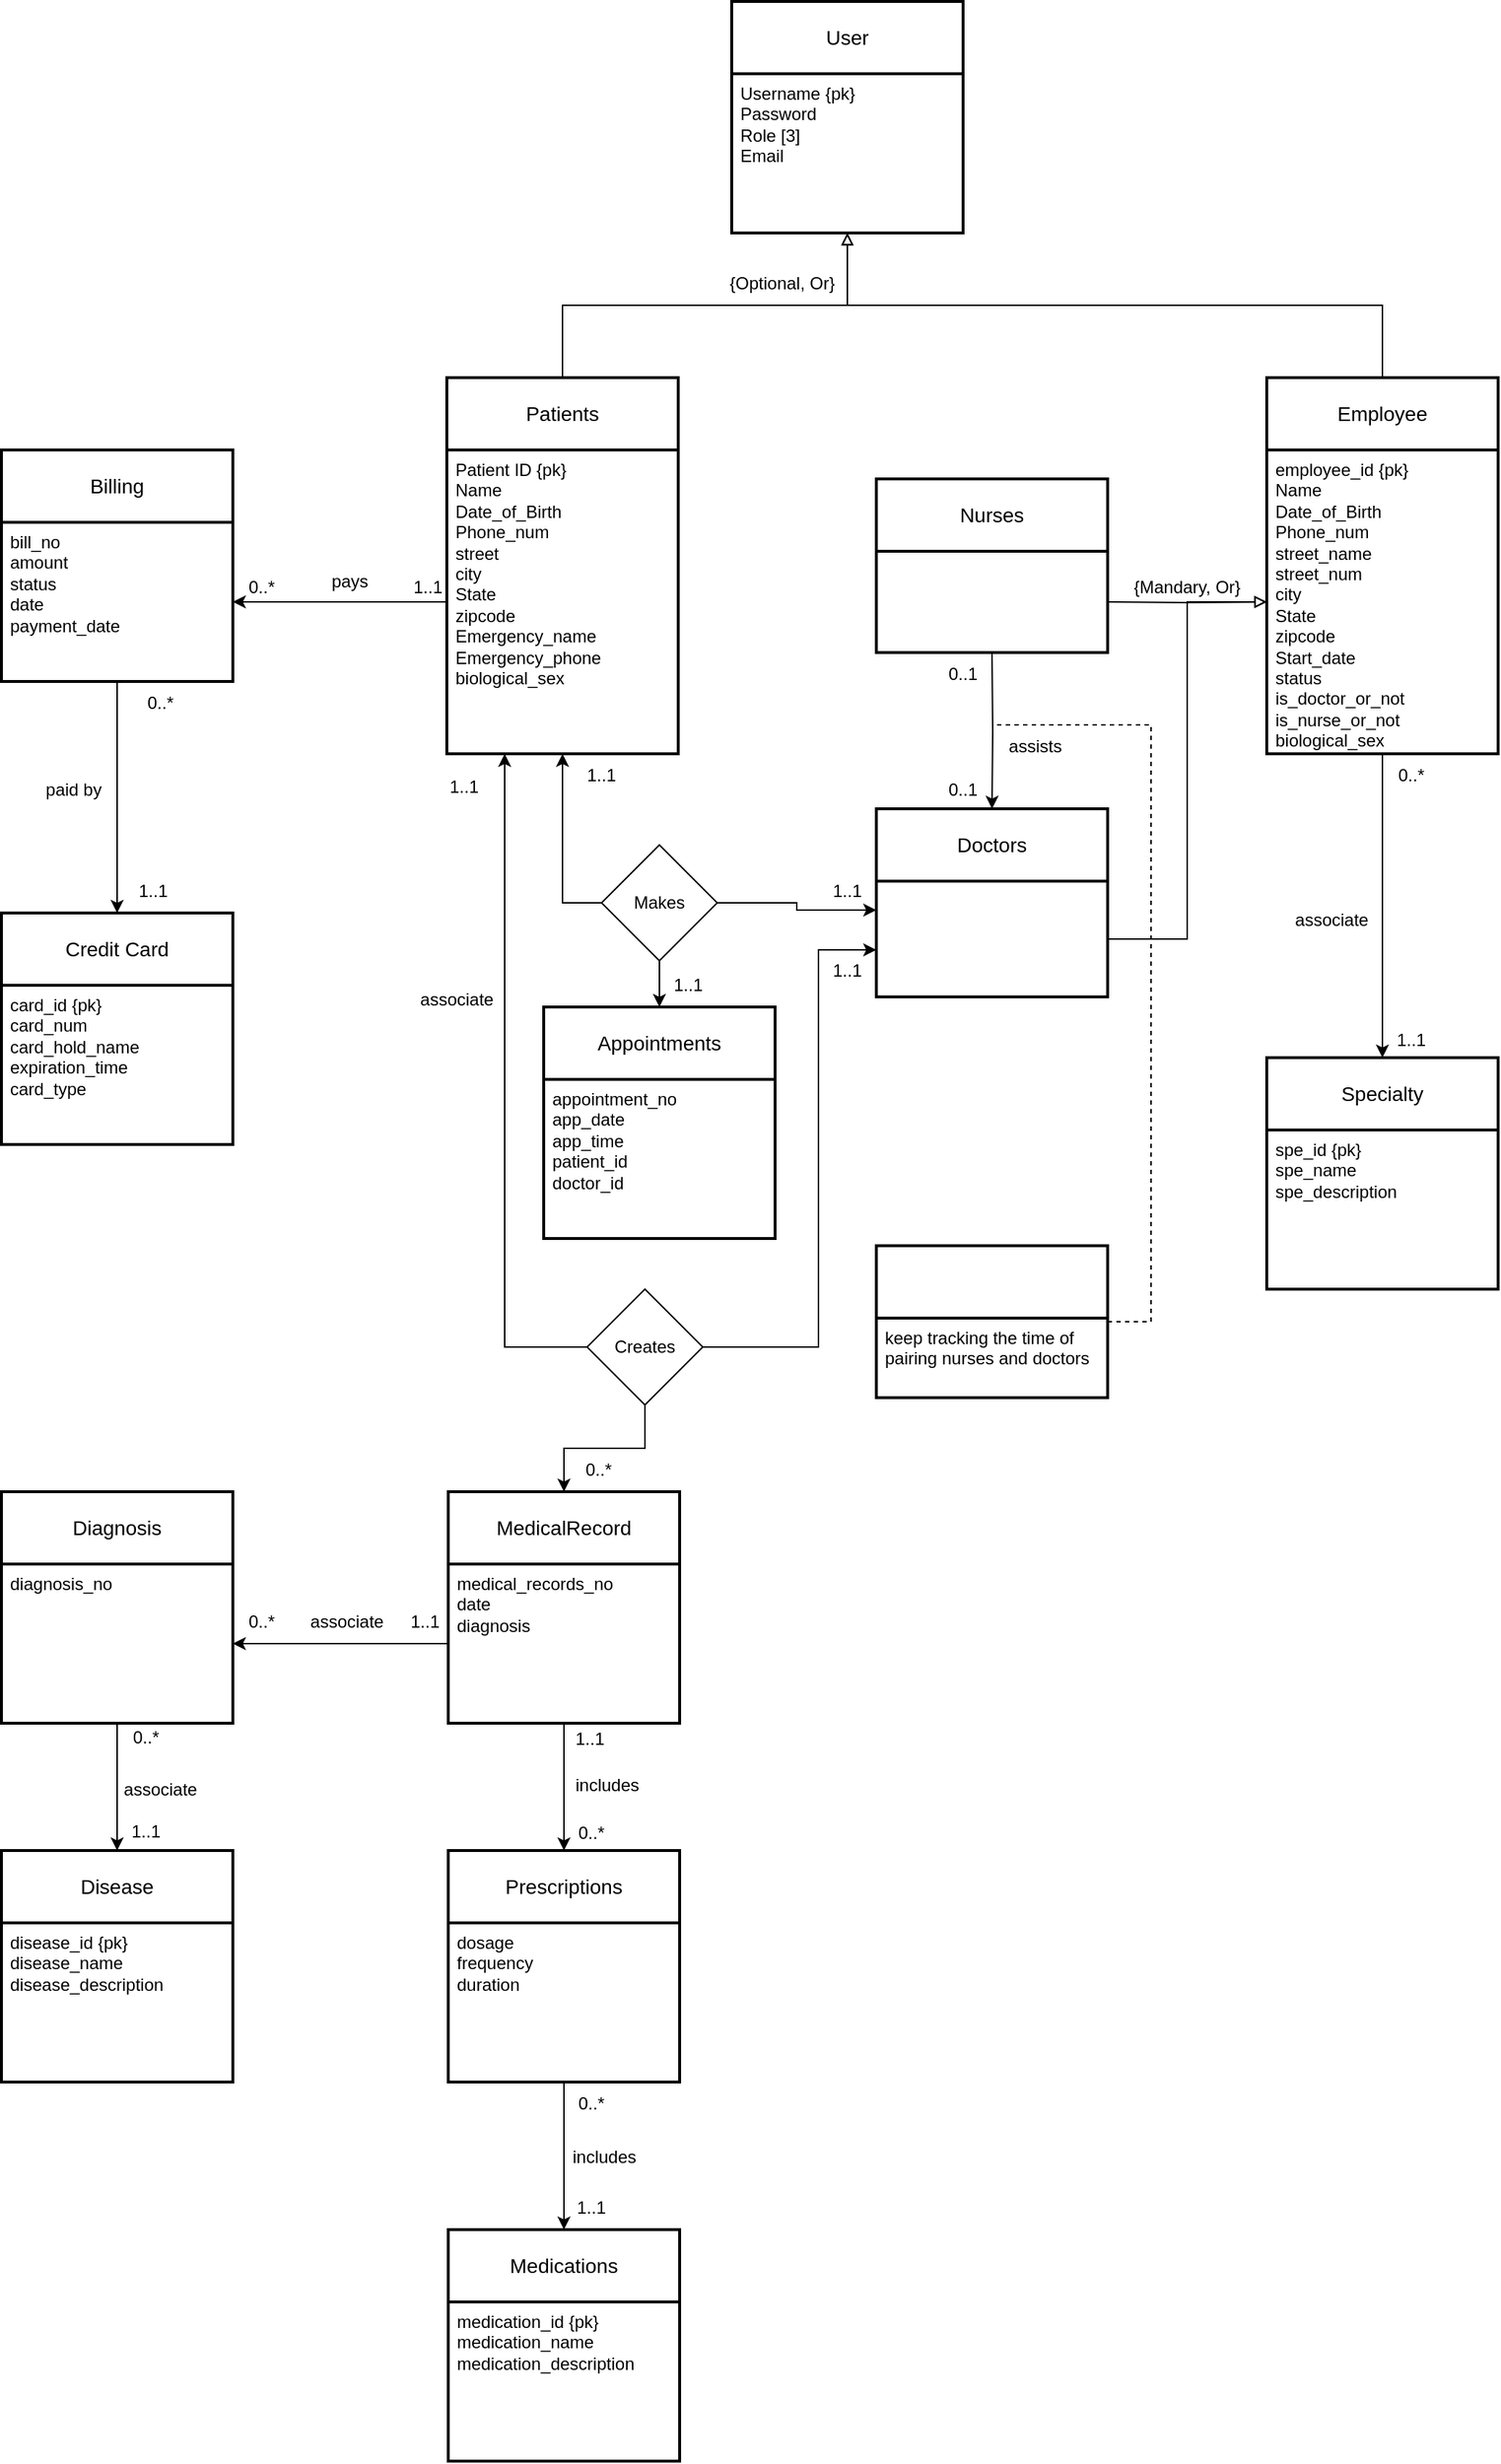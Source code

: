 <mxfile version="22.1.7" type="device">
  <diagram id="R2lEEEUBdFMjLlhIrx00" name="Page-1">
    <mxGraphModel dx="2245" dy="1738" grid="1" gridSize="10" guides="1" tooltips="1" connect="1" arrows="1" fold="1" page="1" pageScale="1" pageWidth="850" pageHeight="1100" background="none" math="0" shadow="0" extFonts="Permanent Marker^https://fonts.googleapis.com/css?family=Permanent+Marker">
      <root>
        <mxCell id="0" />
        <mxCell id="1" parent="0" />
        <mxCell id="6Y13gvhi_klD1McZllPH-100" style="edgeStyle=orthogonalEdgeStyle;rounded=0;orthogonalLoop=1;jettySize=auto;html=1;exitX=0.5;exitY=0;exitDx=0;exitDy=0;entryX=0.5;entryY=1;entryDx=0;entryDy=0;endArrow=block;endFill=0;" parent="1" source="6Y13gvhi_klD1McZllPH-5" target="6Y13gvhi_klD1McZllPH-55" edge="1">
          <mxGeometry relative="1" as="geometry">
            <Array as="points">
              <mxPoint x="113" y="70" />
              <mxPoint x="310" y="70" />
            </Array>
          </mxGeometry>
        </mxCell>
        <mxCell id="6Y13gvhi_klD1McZllPH-5" value="Patients" style="swimlane;childLayout=stackLayout;horizontal=1;startSize=50;horizontalStack=0;rounded=0;fontSize=14;fontStyle=0;strokeWidth=2;resizeParent=0;resizeLast=1;shadow=0;dashed=0;align=center;arcSize=4;whiteSpace=wrap;html=1;" parent="1" vertex="1">
          <mxGeometry x="33" y="120" width="160" height="260" as="geometry">
            <mxRectangle x="33" y="120" width="90" height="50" as="alternateBounds" />
          </mxGeometry>
        </mxCell>
        <mxCell id="6Y13gvhi_klD1McZllPH-6" value="Patient ID {pk}&lt;br&gt;Name&lt;br&gt;Date_of_Birth&lt;br&gt;Phone_num&lt;br&gt;street&lt;br&gt;city&lt;br&gt;State&lt;br&gt;zipcode&lt;br&gt;Emergency_name&lt;br&gt;Emergency_phone&lt;br&gt;biological_sex" style="align=left;strokeColor=none;fillColor=none;spacingLeft=4;fontSize=12;verticalAlign=top;resizable=0;rotatable=0;part=1;html=1;rounded=0;" parent="6Y13gvhi_klD1McZllPH-5" vertex="1">
          <mxGeometry y="50" width="160" height="210" as="geometry" />
        </mxCell>
        <mxCell id="6Y13gvhi_klD1McZllPH-101" style="edgeStyle=orthogonalEdgeStyle;rounded=0;orthogonalLoop=1;jettySize=auto;html=1;exitX=0.5;exitY=0;exitDx=0;exitDy=0;entryX=0.5;entryY=1;entryDx=0;entryDy=0;endArrow=block;endFill=0;" parent="1" source="6Y13gvhi_klD1McZllPH-9" target="6Y13gvhi_klD1McZllPH-55" edge="1">
          <mxGeometry relative="1" as="geometry" />
        </mxCell>
        <mxCell id="6Y13gvhi_klD1McZllPH-9" value="Employee" style="swimlane;childLayout=stackLayout;horizontal=1;startSize=50;horizontalStack=0;rounded=0;fontSize=14;fontStyle=0;strokeWidth=2;resizeParent=0;resizeLast=1;shadow=0;dashed=0;align=center;arcSize=4;whiteSpace=wrap;html=1;" parent="1" vertex="1">
          <mxGeometry x="600" y="120" width="160" height="260" as="geometry" />
        </mxCell>
        <mxCell id="6Y13gvhi_klD1McZllPH-10" value="employee_id {pk}&lt;br&gt;Name&lt;br&gt;Date_of_Birth&lt;br&gt;Phone_num&lt;br&gt;street_name&lt;br&gt;street_num&lt;br&gt;city&lt;br&gt;State&lt;br&gt;zipcode&lt;br&gt;Start_date&lt;br&gt;status&lt;br&gt;is_doctor_or_not&lt;br&gt;is_nurse_or_not&lt;br&gt;biological_sex" style="align=left;strokeColor=none;fillColor=none;spacingLeft=4;fontSize=12;verticalAlign=top;resizable=0;rotatable=0;part=1;html=1;rounded=0;" parent="6Y13gvhi_klD1McZllPH-9" vertex="1">
          <mxGeometry y="50" width="160" height="210" as="geometry" />
        </mxCell>
        <mxCell id="6Y13gvhi_klD1McZllPH-12" style="edgeStyle=orthogonalEdgeStyle;rounded=0;orthogonalLoop=1;jettySize=auto;html=1;exitX=0.5;exitY=1;exitDx=0;exitDy=0;" parent="6Y13gvhi_klD1McZllPH-9" source="6Y13gvhi_klD1McZllPH-10" target="6Y13gvhi_klD1McZllPH-10" edge="1">
          <mxGeometry relative="1" as="geometry" />
        </mxCell>
        <mxCell id="6Y13gvhi_klD1McZllPH-13" value="Doctors" style="swimlane;childLayout=stackLayout;horizontal=1;startSize=50;horizontalStack=0;rounded=0;fontSize=14;fontStyle=0;strokeWidth=2;resizeParent=0;resizeLast=1;shadow=0;dashed=0;align=center;arcSize=4;whiteSpace=wrap;html=1;" parent="1" vertex="1">
          <mxGeometry x="330" y="418" width="160" height="130" as="geometry" />
        </mxCell>
        <mxCell id="6Y13gvhi_klD1McZllPH-14" value="&lt;br&gt;" style="align=left;strokeColor=none;fillColor=none;spacingLeft=4;fontSize=12;verticalAlign=top;resizable=0;rotatable=0;part=1;html=1;rounded=0;" parent="6Y13gvhi_klD1McZllPH-13" vertex="1">
          <mxGeometry y="50" width="160" height="80" as="geometry" />
        </mxCell>
        <mxCell id="6Y13gvhi_klD1McZllPH-15" style="edgeStyle=orthogonalEdgeStyle;rounded=0;orthogonalLoop=1;jettySize=auto;html=1;exitX=0.5;exitY=1;exitDx=0;exitDy=0;" parent="6Y13gvhi_klD1McZllPH-13" source="6Y13gvhi_klD1McZllPH-14" target="6Y13gvhi_klD1McZllPH-14" edge="1">
          <mxGeometry relative="1" as="geometry" />
        </mxCell>
        <mxCell id="6Y13gvhi_klD1McZllPH-16" value="Nurses" style="swimlane;childLayout=stackLayout;horizontal=1;startSize=50;horizontalStack=0;rounded=0;fontSize=14;fontStyle=0;strokeWidth=2;resizeParent=0;resizeLast=1;shadow=0;dashed=0;align=center;arcSize=4;whiteSpace=wrap;html=1;" parent="1" vertex="1">
          <mxGeometry x="330" y="190" width="160" height="120" as="geometry" />
        </mxCell>
        <mxCell id="6Y13gvhi_klD1McZllPH-18" style="edgeStyle=orthogonalEdgeStyle;rounded=0;orthogonalLoop=1;jettySize=auto;html=1;exitX=0.5;exitY=1;exitDx=0;exitDy=0;" parent="6Y13gvhi_klD1McZllPH-16" edge="1">
          <mxGeometry relative="1" as="geometry">
            <mxPoint x="80" y="120" as="sourcePoint" />
            <mxPoint x="80" y="120" as="targetPoint" />
          </mxGeometry>
        </mxCell>
        <mxCell id="6Y13gvhi_klD1McZllPH-89" style="edgeStyle=orthogonalEdgeStyle;rounded=0;orthogonalLoop=1;jettySize=auto;html=1;exitX=0.5;exitY=1;exitDx=0;exitDy=0;" parent="6Y13gvhi_klD1McZllPH-16" edge="1">
          <mxGeometry relative="1" as="geometry">
            <mxPoint x="80" y="120" as="sourcePoint" />
            <mxPoint x="80" y="120" as="targetPoint" />
          </mxGeometry>
        </mxCell>
        <mxCell id="6Y13gvhi_klD1McZllPH-30" value="{Mandary, Or}" style="text;html=1;strokeColor=none;fillColor=none;align=center;verticalAlign=middle;whiteSpace=wrap;rounded=0;" parent="1" vertex="1">
          <mxGeometry x="490" y="250" width="110" height="30" as="geometry" />
        </mxCell>
        <mxCell id="6Y13gvhi_klD1McZllPH-31" value="Appointments" style="swimlane;childLayout=stackLayout;horizontal=1;startSize=50;horizontalStack=0;rounded=0;fontSize=14;fontStyle=0;strokeWidth=2;resizeParent=0;resizeLast=1;shadow=0;dashed=0;align=center;arcSize=4;whiteSpace=wrap;html=1;" parent="1" vertex="1">
          <mxGeometry x="100" y="555" width="160" height="160" as="geometry" />
        </mxCell>
        <mxCell id="6Y13gvhi_klD1McZllPH-32" value="appointment_no&amp;nbsp;&lt;br&gt;app_date&lt;br&gt;app_time&lt;br&gt;patient_id&lt;br&gt;doctor_id" style="align=left;strokeColor=none;fillColor=none;spacingLeft=4;fontSize=12;verticalAlign=top;resizable=0;rotatable=0;part=1;html=1;rounded=0;" parent="6Y13gvhi_klD1McZllPH-31" vertex="1">
          <mxGeometry y="50" width="160" height="110" as="geometry" />
        </mxCell>
        <mxCell id="6Y13gvhi_klD1McZllPH-36" style="edgeStyle=orthogonalEdgeStyle;rounded=0;orthogonalLoop=1;jettySize=auto;html=1;exitX=0;exitY=0.5;exitDx=0;exitDy=0;entryX=0.5;entryY=1;entryDx=0;entryDy=0;" parent="1" source="6Y13gvhi_klD1McZllPH-35" target="6Y13gvhi_klD1McZllPH-6" edge="1">
          <mxGeometry relative="1" as="geometry" />
        </mxCell>
        <mxCell id="6Y13gvhi_klD1McZllPH-38" style="edgeStyle=orthogonalEdgeStyle;rounded=0;orthogonalLoop=1;jettySize=auto;html=1;exitX=0.5;exitY=1;exitDx=0;exitDy=0;entryX=0.5;entryY=0;entryDx=0;entryDy=0;" parent="1" source="6Y13gvhi_klD1McZllPH-35" target="6Y13gvhi_klD1McZllPH-31" edge="1">
          <mxGeometry relative="1" as="geometry" />
        </mxCell>
        <mxCell id="GPOf9otce4_a672g8RF8-7" style="edgeStyle=orthogonalEdgeStyle;rounded=0;orthogonalLoop=1;jettySize=auto;html=1;exitX=1;exitY=0.5;exitDx=0;exitDy=0;entryX=0;entryY=0.25;entryDx=0;entryDy=0;" edge="1" parent="1" source="6Y13gvhi_klD1McZllPH-35" target="6Y13gvhi_klD1McZllPH-14">
          <mxGeometry relative="1" as="geometry" />
        </mxCell>
        <mxCell id="6Y13gvhi_klD1McZllPH-35" value="Makes" style="rhombus;whiteSpace=wrap;html=1;rounded=0;" parent="1" vertex="1">
          <mxGeometry x="140" y="443" width="80" height="80" as="geometry" />
        </mxCell>
        <mxCell id="6Y13gvhi_klD1McZllPH-41" value="1..1" style="text;html=1;strokeColor=none;fillColor=none;align=center;verticalAlign=middle;whiteSpace=wrap;rounded=0;" parent="1" vertex="1">
          <mxGeometry x="110" y="380" width="60" height="30" as="geometry" />
        </mxCell>
        <mxCell id="6Y13gvhi_klD1McZllPH-42" value="1..1" style="text;html=1;strokeColor=none;fillColor=none;align=center;verticalAlign=middle;whiteSpace=wrap;rounded=0;" parent="1" vertex="1">
          <mxGeometry x="170" y="525" width="60" height="30" as="geometry" />
        </mxCell>
        <mxCell id="6Y13gvhi_klD1McZllPH-43" value="1..1" style="text;html=1;strokeColor=none;fillColor=none;align=center;verticalAlign=middle;whiteSpace=wrap;rounded=0;" parent="1" vertex="1">
          <mxGeometry x="280" y="460" width="60" height="30" as="geometry" />
        </mxCell>
        <mxCell id="6Y13gvhi_klD1McZllPH-44" value="MedicalRecord" style="swimlane;childLayout=stackLayout;horizontal=1;startSize=50;horizontalStack=0;rounded=0;fontSize=14;fontStyle=0;strokeWidth=2;resizeParent=0;resizeLast=1;shadow=0;dashed=0;align=center;arcSize=4;whiteSpace=wrap;html=1;" parent="1" vertex="1">
          <mxGeometry x="34" y="890" width="160" height="160" as="geometry" />
        </mxCell>
        <mxCell id="6Y13gvhi_klD1McZllPH-45" value="medical_records_no&lt;br&gt;date&lt;br&gt;diagnosis" style="align=left;strokeColor=none;fillColor=none;spacingLeft=4;fontSize=12;verticalAlign=top;resizable=0;rotatable=0;part=1;html=1;rounded=0;" parent="6Y13gvhi_klD1McZllPH-44" vertex="1">
          <mxGeometry y="50" width="160" height="110" as="geometry" />
        </mxCell>
        <mxCell id="6Y13gvhi_klD1McZllPH-109" style="edgeStyle=orthogonalEdgeStyle;rounded=0;orthogonalLoop=1;jettySize=auto;html=1;exitX=0.5;exitY=1;exitDx=0;exitDy=0;" parent="6Y13gvhi_klD1McZllPH-44" source="6Y13gvhi_klD1McZllPH-45" target="6Y13gvhi_klD1McZllPH-45" edge="1">
          <mxGeometry relative="1" as="geometry" />
        </mxCell>
        <mxCell id="6Y13gvhi_klD1McZllPH-46" value="Prescriptions" style="swimlane;childLayout=stackLayout;horizontal=1;startSize=50;horizontalStack=0;rounded=0;fontSize=14;fontStyle=0;strokeWidth=2;resizeParent=0;resizeLast=1;shadow=0;dashed=0;align=center;arcSize=4;whiteSpace=wrap;html=1;" parent="1" vertex="1">
          <mxGeometry x="34" y="1138" width="160" height="160" as="geometry" />
        </mxCell>
        <mxCell id="6Y13gvhi_klD1McZllPH-47" value="dosage&lt;br&gt;frequency&lt;br&gt;duration" style="align=left;strokeColor=none;fillColor=none;spacingLeft=4;fontSize=12;verticalAlign=top;resizable=0;rotatable=0;part=1;html=1;rounded=0;" parent="6Y13gvhi_klD1McZllPH-46" vertex="1">
          <mxGeometry y="50" width="160" height="110" as="geometry" />
        </mxCell>
        <mxCell id="6Y13gvhi_klD1McZllPH-48" value="Medications" style="swimlane;childLayout=stackLayout;horizontal=1;startSize=50;horizontalStack=0;rounded=0;fontSize=14;fontStyle=0;strokeWidth=2;resizeParent=0;resizeLast=1;shadow=0;dashed=0;align=center;arcSize=4;whiteSpace=wrap;html=1;" parent="1" vertex="1">
          <mxGeometry x="34" y="1400" width="160" height="160" as="geometry" />
        </mxCell>
        <mxCell id="6Y13gvhi_klD1McZllPH-49" value="medication_id {pk}&lt;br&gt;medication_name&lt;br&gt;medication_description" style="align=left;strokeColor=none;fillColor=none;spacingLeft=4;fontSize=12;verticalAlign=top;resizable=0;rotatable=0;part=1;html=1;rounded=0;" parent="6Y13gvhi_klD1McZllPH-48" vertex="1">
          <mxGeometry y="50" width="160" height="110" as="geometry" />
        </mxCell>
        <mxCell id="6Y13gvhi_klD1McZllPH-52" value="Billing" style="swimlane;childLayout=stackLayout;horizontal=1;startSize=50;horizontalStack=0;rounded=0;fontSize=14;fontStyle=0;strokeWidth=2;resizeParent=0;resizeLast=1;shadow=0;dashed=0;align=center;arcSize=4;whiteSpace=wrap;html=1;" parent="1" vertex="1">
          <mxGeometry x="-275" y="170" width="160" height="160" as="geometry" />
        </mxCell>
        <mxCell id="6Y13gvhi_klD1McZllPH-53" value="bill_no&lt;br&gt;amount&lt;br&gt;status&lt;br&gt;date&lt;br&gt;payment_date" style="align=left;strokeColor=none;fillColor=none;spacingLeft=4;fontSize=12;verticalAlign=top;resizable=0;rotatable=0;part=1;html=1;rounded=0;" parent="6Y13gvhi_klD1McZllPH-52" vertex="1">
          <mxGeometry y="50" width="160" height="110" as="geometry" />
        </mxCell>
        <mxCell id="6Y13gvhi_klD1McZllPH-54" value="User" style="swimlane;childLayout=stackLayout;horizontal=1;startSize=50;horizontalStack=0;rounded=0;fontSize=14;fontStyle=0;strokeWidth=2;resizeParent=0;resizeLast=1;shadow=0;dashed=0;align=center;arcSize=4;whiteSpace=wrap;html=1;" parent="1" vertex="1">
          <mxGeometry x="230" y="-140" width="160" height="160" as="geometry" />
        </mxCell>
        <mxCell id="6Y13gvhi_klD1McZllPH-55" value="Username {pk}&lt;br&gt;Password&lt;br&gt;Role [3]&lt;br&gt;Email" style="align=left;strokeColor=none;fillColor=none;spacingLeft=4;fontSize=12;verticalAlign=top;resizable=0;rotatable=0;part=1;html=1;rounded=0;" parent="6Y13gvhi_klD1McZllPH-54" vertex="1">
          <mxGeometry y="50" width="160" height="110" as="geometry" />
        </mxCell>
        <mxCell id="6Y13gvhi_klD1McZllPH-59" value="{Optional, Or}" style="text;html=1;strokeColor=none;fillColor=none;align=center;verticalAlign=middle;whiteSpace=wrap;rounded=0;" parent="1" vertex="1">
          <mxGeometry x="210" y="40" width="110" height="30" as="geometry" />
        </mxCell>
        <mxCell id="6Y13gvhi_klD1McZllPH-60" style="edgeStyle=orthogonalEdgeStyle;rounded=0;orthogonalLoop=1;jettySize=auto;html=1;exitX=0;exitY=0.5;exitDx=0;exitDy=0;entryX=1;entryY=0.5;entryDx=0;entryDy=0;" parent="1" source="6Y13gvhi_klD1McZllPH-6" target="6Y13gvhi_klD1McZllPH-53" edge="1">
          <mxGeometry relative="1" as="geometry" />
        </mxCell>
        <mxCell id="6Y13gvhi_klD1McZllPH-66" value="0..*" style="text;html=1;strokeColor=none;fillColor=none;align=center;verticalAlign=middle;whiteSpace=wrap;rounded=0;" parent="1" vertex="1">
          <mxGeometry x="-125" y="250" width="60" height="30" as="geometry" />
        </mxCell>
        <mxCell id="6Y13gvhi_klD1McZllPH-67" value="1..1" style="text;html=1;strokeColor=none;fillColor=none;align=center;verticalAlign=middle;whiteSpace=wrap;rounded=0;" parent="1" vertex="1">
          <mxGeometry x="-10" y="250" width="60" height="30" as="geometry" />
        </mxCell>
        <mxCell id="6Y13gvhi_klD1McZllPH-70" style="edgeStyle=orthogonalEdgeStyle;rounded=0;orthogonalLoop=1;jettySize=auto;html=1;exitX=0.5;exitY=1;exitDx=0;exitDy=0;entryX=0.5;entryY=0;entryDx=0;entryDy=0;" parent="1" source="6Y13gvhi_klD1McZllPH-45" target="6Y13gvhi_klD1McZllPH-46" edge="1">
          <mxGeometry relative="1" as="geometry" />
        </mxCell>
        <mxCell id="6Y13gvhi_klD1McZllPH-74" value="1..1" style="text;html=1;strokeColor=none;fillColor=none;align=center;verticalAlign=middle;whiteSpace=wrap;rounded=0;" parent="1" vertex="1">
          <mxGeometry x="112" y="1046" width="40" height="30" as="geometry" />
        </mxCell>
        <mxCell id="6Y13gvhi_klD1McZllPH-75" value="0..*" style="text;html=1;strokeColor=none;fillColor=none;align=center;verticalAlign=middle;whiteSpace=wrap;rounded=0;" parent="1" vertex="1">
          <mxGeometry x="113" y="1111" width="40" height="30" as="geometry" />
        </mxCell>
        <mxCell id="6Y13gvhi_klD1McZllPH-76" value="0..*" style="text;html=1;strokeColor=none;fillColor=none;align=center;verticalAlign=middle;whiteSpace=wrap;rounded=0;" parent="1" vertex="1">
          <mxGeometry x="108" y="1298" width="50" height="30" as="geometry" />
        </mxCell>
        <mxCell id="6Y13gvhi_klD1McZllPH-77" value="1..1" style="text;html=1;strokeColor=none;fillColor=none;align=center;verticalAlign=middle;whiteSpace=wrap;rounded=0;" parent="1" vertex="1">
          <mxGeometry x="108" y="1370" width="50" height="30" as="geometry" />
        </mxCell>
        <mxCell id="6Y13gvhi_klD1McZllPH-79" value="includes" style="text;html=1;strokeColor=none;fillColor=none;align=center;verticalAlign=middle;whiteSpace=wrap;rounded=0;" parent="1" vertex="1">
          <mxGeometry x="114" y="1078" width="60" height="30" as="geometry" />
        </mxCell>
        <mxCell id="6Y13gvhi_klD1McZllPH-80" value="includes" style="text;html=1;strokeColor=none;fillColor=none;align=center;verticalAlign=middle;whiteSpace=wrap;rounded=0;" parent="1" vertex="1">
          <mxGeometry x="112" y="1335" width="60" height="30" as="geometry" />
        </mxCell>
        <mxCell id="6Y13gvhi_klD1McZllPH-91" style="edgeStyle=orthogonalEdgeStyle;rounded=0;orthogonalLoop=1;jettySize=auto;html=1;exitX=0.5;exitY=1;exitDx=0;exitDy=0;entryX=0.5;entryY=0;entryDx=0;entryDy=0;" parent="1" target="6Y13gvhi_klD1McZllPH-13" edge="1">
          <mxGeometry relative="1" as="geometry">
            <mxPoint x="410" y="310" as="sourcePoint" />
          </mxGeometry>
        </mxCell>
        <mxCell id="6Y13gvhi_klD1McZllPH-93" value="assists" style="text;html=1;strokeColor=none;fillColor=none;align=center;verticalAlign=middle;whiteSpace=wrap;rounded=0;" parent="1" vertex="1">
          <mxGeometry x="410" y="360" width="60" height="30" as="geometry" />
        </mxCell>
        <mxCell id="6Y13gvhi_klD1McZllPH-94" value="0..1" style="text;html=1;strokeColor=none;fillColor=none;align=center;verticalAlign=middle;whiteSpace=wrap;rounded=0;" parent="1" vertex="1">
          <mxGeometry x="360" y="310" width="60" height="30" as="geometry" />
        </mxCell>
        <mxCell id="6Y13gvhi_klD1McZllPH-95" value="0..1" style="text;html=1;strokeColor=none;fillColor=none;align=center;verticalAlign=middle;whiteSpace=wrap;rounded=0;" parent="1" vertex="1">
          <mxGeometry x="360" y="390" width="60" height="30" as="geometry" />
        </mxCell>
        <mxCell id="6Y13gvhi_klD1McZllPH-97" style="edgeStyle=orthogonalEdgeStyle;rounded=0;orthogonalLoop=1;jettySize=auto;html=1;exitX=1;exitY=0.5;exitDx=0;exitDy=0;entryX=0;entryY=0.5;entryDx=0;entryDy=0;endArrow=block;endFill=0;" parent="1" target="6Y13gvhi_klD1McZllPH-10" edge="1">
          <mxGeometry relative="1" as="geometry">
            <mxPoint x="490" y="275" as="sourcePoint" />
          </mxGeometry>
        </mxCell>
        <mxCell id="6Y13gvhi_klD1McZllPH-98" style="edgeStyle=orthogonalEdgeStyle;rounded=0;orthogonalLoop=1;jettySize=auto;html=1;exitX=1;exitY=0.5;exitDx=0;exitDy=0;entryX=0;entryY=0.5;entryDx=0;entryDy=0;endArrow=block;endFill=0;" parent="1" source="6Y13gvhi_klD1McZllPH-14" target="6Y13gvhi_klD1McZllPH-10" edge="1">
          <mxGeometry relative="1" as="geometry" />
        </mxCell>
        <mxCell id="nco1gXMttdHiAe6s-OrT-5" value="Specialty" style="swimlane;childLayout=stackLayout;horizontal=1;startSize=50;horizontalStack=0;rounded=0;fontSize=14;fontStyle=0;strokeWidth=2;resizeParent=0;resizeLast=1;shadow=0;dashed=0;align=center;arcSize=4;whiteSpace=wrap;html=1;" parent="1" vertex="1">
          <mxGeometry x="600" y="590" width="160" height="160" as="geometry" />
        </mxCell>
        <mxCell id="nco1gXMttdHiAe6s-OrT-6" value="spe_id {pk}&lt;br&gt;spe_name&lt;br&gt;spe_description&amp;nbsp;&lt;br&gt;" style="align=left;strokeColor=none;fillColor=none;spacingLeft=4;fontSize=12;verticalAlign=top;resizable=0;rotatable=0;part=1;html=1;rounded=0;" parent="nco1gXMttdHiAe6s-OrT-5" vertex="1">
          <mxGeometry y="50" width="160" height="110" as="geometry" />
        </mxCell>
        <mxCell id="nco1gXMttdHiAe6s-OrT-8" value="associate" style="text;html=1;strokeColor=none;fillColor=none;align=center;verticalAlign=middle;whiteSpace=wrap;rounded=0;" parent="1" vertex="1">
          <mxGeometry x="590" y="480" width="110" height="30" as="geometry" />
        </mxCell>
        <mxCell id="nco1gXMttdHiAe6s-OrT-10" value="0..*" style="text;html=1;strokeColor=none;fillColor=none;align=center;verticalAlign=middle;whiteSpace=wrap;rounded=0;" parent="1" vertex="1">
          <mxGeometry x="670" y="380" width="60" height="30" as="geometry" />
        </mxCell>
        <mxCell id="nco1gXMttdHiAe6s-OrT-11" value="1..1" style="text;html=1;strokeColor=none;fillColor=none;align=center;verticalAlign=middle;whiteSpace=wrap;rounded=0;" parent="1" vertex="1">
          <mxGeometry x="670" y="563" width="60" height="30" as="geometry" />
        </mxCell>
        <mxCell id="nco1gXMttdHiAe6s-OrT-13" value="Credit Card" style="swimlane;childLayout=stackLayout;horizontal=1;startSize=50;horizontalStack=0;rounded=0;fontSize=14;fontStyle=0;strokeWidth=2;resizeParent=0;resizeLast=1;shadow=0;dashed=0;align=center;arcSize=4;whiteSpace=wrap;html=1;" parent="1" vertex="1">
          <mxGeometry x="-275" y="490" width="160" height="160" as="geometry" />
        </mxCell>
        <mxCell id="nco1gXMttdHiAe6s-OrT-14" value="card_id {pk}&lt;br&gt;card_num&lt;br&gt;card_hold_name&lt;br&gt;expiration_time&lt;br&gt;card_type" style="align=left;strokeColor=none;fillColor=none;spacingLeft=4;fontSize=12;verticalAlign=top;resizable=0;rotatable=0;part=1;html=1;rounded=0;" parent="nco1gXMttdHiAe6s-OrT-13" vertex="1">
          <mxGeometry y="50" width="160" height="110" as="geometry" />
        </mxCell>
        <mxCell id="nco1gXMttdHiAe6s-OrT-16" value="pays" style="text;html=1;strokeColor=none;fillColor=none;align=center;verticalAlign=middle;whiteSpace=wrap;rounded=0;" parent="1" vertex="1">
          <mxGeometry x="-64" y="246" width="60" height="30" as="geometry" />
        </mxCell>
        <mxCell id="nco1gXMttdHiAe6s-OrT-17" style="edgeStyle=orthogonalEdgeStyle;rounded=0;orthogonalLoop=1;jettySize=auto;html=1;exitX=0.5;exitY=1;exitDx=0;exitDy=0;entryX=0.5;entryY=0;entryDx=0;entryDy=0;" parent="1" source="6Y13gvhi_klD1McZllPH-53" target="nco1gXMttdHiAe6s-OrT-13" edge="1">
          <mxGeometry relative="1" as="geometry" />
        </mxCell>
        <mxCell id="nco1gXMttdHiAe6s-OrT-18" value="paid by" style="text;html=1;strokeColor=none;fillColor=none;align=center;verticalAlign=middle;whiteSpace=wrap;rounded=0;" parent="1" vertex="1">
          <mxGeometry x="-255" y="390" width="60" height="30" as="geometry" />
        </mxCell>
        <mxCell id="nco1gXMttdHiAe6s-OrT-19" value="0..*" style="text;html=1;strokeColor=none;fillColor=none;align=center;verticalAlign=middle;whiteSpace=wrap;rounded=0;" parent="1" vertex="1">
          <mxGeometry x="-195" y="330" width="60" height="30" as="geometry" />
        </mxCell>
        <mxCell id="nco1gXMttdHiAe6s-OrT-20" value="1..1" style="text;html=1;strokeColor=none;fillColor=none;align=center;verticalAlign=middle;whiteSpace=wrap;rounded=0;" parent="1" vertex="1">
          <mxGeometry x="-200" y="460" width="60" height="30" as="geometry" />
        </mxCell>
        <mxCell id="nco1gXMttdHiAe6s-OrT-25" value="associate" style="text;html=1;strokeColor=none;fillColor=none;align=center;verticalAlign=middle;whiteSpace=wrap;rounded=0;" parent="1" vertex="1">
          <mxGeometry x="10" y="535" width="60" height="30" as="geometry" />
        </mxCell>
        <mxCell id="nco1gXMttdHiAe6s-OrT-27" value="1..1" style="text;html=1;strokeColor=none;fillColor=none;align=center;verticalAlign=middle;whiteSpace=wrap;rounded=0;" parent="1" vertex="1">
          <mxGeometry x="20" y="388" width="50" height="30" as="geometry" />
        </mxCell>
        <mxCell id="nco1gXMttdHiAe6s-OrT-30" style="edgeStyle=orthogonalEdgeStyle;rounded=0;orthogonalLoop=1;jettySize=auto;html=1;exitX=0.5;exitY=1;exitDx=0;exitDy=0;entryX=0.5;entryY=0;entryDx=0;entryDy=0;" parent="1" source="6Y13gvhi_klD1McZllPH-47" target="6Y13gvhi_klD1McZllPH-48" edge="1">
          <mxGeometry relative="1" as="geometry" />
        </mxCell>
        <mxCell id="nco1gXMttdHiAe6s-OrT-31" value="Diagnosis" style="swimlane;childLayout=stackLayout;horizontal=1;startSize=50;horizontalStack=0;rounded=0;fontSize=14;fontStyle=0;strokeWidth=2;resizeParent=0;resizeLast=1;shadow=0;dashed=0;align=center;arcSize=4;whiteSpace=wrap;html=1;" parent="1" vertex="1">
          <mxGeometry x="-275" y="890" width="160" height="160" as="geometry" />
        </mxCell>
        <mxCell id="nco1gXMttdHiAe6s-OrT-32" value="diagnosis_no" style="align=left;strokeColor=none;fillColor=none;spacingLeft=4;fontSize=12;verticalAlign=top;resizable=0;rotatable=0;part=1;html=1;rounded=0;" parent="nco1gXMttdHiAe6s-OrT-31" vertex="1">
          <mxGeometry y="50" width="160" height="110" as="geometry" />
        </mxCell>
        <mxCell id="nco1gXMttdHiAe6s-OrT-33" style="edgeStyle=orthogonalEdgeStyle;rounded=0;orthogonalLoop=1;jettySize=auto;html=1;exitX=0.5;exitY=1;exitDx=0;exitDy=0;" parent="nco1gXMttdHiAe6s-OrT-31" source="nco1gXMttdHiAe6s-OrT-32" target="nco1gXMttdHiAe6s-OrT-32" edge="1">
          <mxGeometry relative="1" as="geometry" />
        </mxCell>
        <mxCell id="nco1gXMttdHiAe6s-OrT-35" style="edgeStyle=orthogonalEdgeStyle;rounded=0;orthogonalLoop=1;jettySize=auto;html=1;exitX=0;exitY=0.5;exitDx=0;exitDy=0;entryX=1;entryY=0.5;entryDx=0;entryDy=0;" parent="1" source="6Y13gvhi_klD1McZllPH-45" target="nco1gXMttdHiAe6s-OrT-32" edge="1">
          <mxGeometry relative="1" as="geometry" />
        </mxCell>
        <mxCell id="nco1gXMttdHiAe6s-OrT-36" value="associate" style="text;html=1;strokeColor=none;fillColor=none;align=center;verticalAlign=middle;whiteSpace=wrap;rounded=0;" parent="1" vertex="1">
          <mxGeometry x="-66" y="965" width="60" height="30" as="geometry" />
        </mxCell>
        <mxCell id="nco1gXMttdHiAe6s-OrT-37" value="0..*" style="text;html=1;strokeColor=none;fillColor=none;align=center;verticalAlign=middle;whiteSpace=wrap;rounded=0;" parent="1" vertex="1">
          <mxGeometry x="-120" y="965" width="50" height="30" as="geometry" />
        </mxCell>
        <mxCell id="nco1gXMttdHiAe6s-OrT-38" value="1..1" style="text;html=1;strokeColor=none;fillColor=none;align=center;verticalAlign=middle;whiteSpace=wrap;rounded=0;" parent="1" vertex="1">
          <mxGeometry x="-7" y="965" width="50" height="30" as="geometry" />
        </mxCell>
        <mxCell id="nco1gXMttdHiAe6s-OrT-39" value="Disease" style="swimlane;childLayout=stackLayout;horizontal=1;startSize=50;horizontalStack=0;rounded=0;fontSize=14;fontStyle=0;strokeWidth=2;resizeParent=0;resizeLast=1;shadow=0;dashed=0;align=center;arcSize=4;whiteSpace=wrap;html=1;" parent="1" vertex="1">
          <mxGeometry x="-275" y="1138" width="160" height="160" as="geometry" />
        </mxCell>
        <mxCell id="nco1gXMttdHiAe6s-OrT-40" value="disease_id {pk}&lt;br&gt;disease_name&lt;br&gt;disease_description" style="align=left;strokeColor=none;fillColor=none;spacingLeft=4;fontSize=12;verticalAlign=top;resizable=0;rotatable=0;part=1;html=1;rounded=0;" parent="nco1gXMttdHiAe6s-OrT-39" vertex="1">
          <mxGeometry y="50" width="160" height="110" as="geometry" />
        </mxCell>
        <mxCell id="nco1gXMttdHiAe6s-OrT-41" style="edgeStyle=orthogonalEdgeStyle;rounded=0;orthogonalLoop=1;jettySize=auto;html=1;exitX=0.5;exitY=1;exitDx=0;exitDy=0;" parent="nco1gXMttdHiAe6s-OrT-39" source="nco1gXMttdHiAe6s-OrT-40" target="nco1gXMttdHiAe6s-OrT-40" edge="1">
          <mxGeometry relative="1" as="geometry" />
        </mxCell>
        <mxCell id="nco1gXMttdHiAe6s-OrT-42" style="edgeStyle=orthogonalEdgeStyle;rounded=0;orthogonalLoop=1;jettySize=auto;html=1;exitX=0.5;exitY=1;exitDx=0;exitDy=0;entryX=0.5;entryY=0;entryDx=0;entryDy=0;" parent="1" source="nco1gXMttdHiAe6s-OrT-32" target="nco1gXMttdHiAe6s-OrT-39" edge="1">
          <mxGeometry relative="1" as="geometry" />
        </mxCell>
        <mxCell id="nco1gXMttdHiAe6s-OrT-43" value="associate" style="text;html=1;strokeColor=none;fillColor=none;align=center;verticalAlign=middle;whiteSpace=wrap;rounded=0;" parent="1" vertex="1">
          <mxGeometry x="-195" y="1081" width="60" height="30" as="geometry" />
        </mxCell>
        <mxCell id="nco1gXMttdHiAe6s-OrT-44" value="0..*" style="text;html=1;strokeColor=none;fillColor=none;align=center;verticalAlign=middle;whiteSpace=wrap;rounded=0;" parent="1" vertex="1">
          <mxGeometry x="-200" y="1045" width="50" height="30" as="geometry" />
        </mxCell>
        <mxCell id="nco1gXMttdHiAe6s-OrT-48" value="1..1" style="text;html=1;strokeColor=none;fillColor=none;align=center;verticalAlign=middle;whiteSpace=wrap;rounded=0;" parent="1" vertex="1">
          <mxGeometry x="-200" y="1110" width="50" height="30" as="geometry" />
        </mxCell>
        <mxCell id="nco1gXMttdHiAe6s-OrT-50" value="" style="swimlane;childLayout=stackLayout;horizontal=1;startSize=50;horizontalStack=0;rounded=0;fontSize=14;fontStyle=0;strokeWidth=2;resizeParent=0;resizeLast=1;shadow=0;dashed=0;align=center;arcSize=4;whiteSpace=wrap;html=1;" parent="1" vertex="1">
          <mxGeometry x="330" y="720" width="160" height="105" as="geometry" />
        </mxCell>
        <mxCell id="nco1gXMttdHiAe6s-OrT-51" value="keep tracking the time of &lt;br&gt;pairing nurses and doctors" style="align=left;strokeColor=none;fillColor=none;spacingLeft=4;fontSize=12;verticalAlign=top;resizable=0;rotatable=0;part=1;html=1;rounded=0;" parent="nco1gXMttdHiAe6s-OrT-50" vertex="1">
          <mxGeometry y="50" width="160" height="55" as="geometry" />
        </mxCell>
        <mxCell id="nco1gXMttdHiAe6s-OrT-53" style="edgeStyle=orthogonalEdgeStyle;rounded=0;orthogonalLoop=1;jettySize=auto;html=1;exitX=1;exitY=0.5;exitDx=0;exitDy=0;endArrow=none;endFill=0;dashed=1;" parent="1" source="nco1gXMttdHiAe6s-OrT-50" edge="1">
          <mxGeometry relative="1" as="geometry">
            <mxPoint x="410" y="360" as="targetPoint" />
            <Array as="points">
              <mxPoint x="520" y="773" />
              <mxPoint x="520" y="360" />
            </Array>
          </mxGeometry>
        </mxCell>
        <mxCell id="nco1gXMttdHiAe6s-OrT-56" style="edgeStyle=orthogonalEdgeStyle;rounded=0;orthogonalLoop=1;jettySize=auto;html=1;exitX=0.5;exitY=1;exitDx=0;exitDy=0;entryX=0.5;entryY=0;entryDx=0;entryDy=0;" parent="1" source="6Y13gvhi_klD1McZllPH-10" target="nco1gXMttdHiAe6s-OrT-5" edge="1">
          <mxGeometry relative="1" as="geometry" />
        </mxCell>
        <mxCell id="GPOf9otce4_a672g8RF8-8" style="edgeStyle=orthogonalEdgeStyle;rounded=0;orthogonalLoop=1;jettySize=auto;html=1;exitX=0;exitY=0.5;exitDx=0;exitDy=0;entryX=0.25;entryY=1;entryDx=0;entryDy=0;" edge="1" parent="1" source="GPOf9otce4_a672g8RF8-2" target="6Y13gvhi_klD1McZllPH-6">
          <mxGeometry relative="1" as="geometry" />
        </mxCell>
        <mxCell id="GPOf9otce4_a672g8RF8-9" style="edgeStyle=orthogonalEdgeStyle;rounded=0;orthogonalLoop=1;jettySize=auto;html=1;exitX=1;exitY=0.5;exitDx=0;exitDy=0;entryX=0;entryY=0.75;entryDx=0;entryDy=0;" edge="1" parent="1" source="GPOf9otce4_a672g8RF8-2" target="6Y13gvhi_klD1McZllPH-13">
          <mxGeometry relative="1" as="geometry">
            <Array as="points">
              <mxPoint x="290" y="790" />
              <mxPoint x="290" y="516" />
            </Array>
          </mxGeometry>
        </mxCell>
        <mxCell id="GPOf9otce4_a672g8RF8-10" style="edgeStyle=orthogonalEdgeStyle;rounded=0;orthogonalLoop=1;jettySize=auto;html=1;exitX=0.5;exitY=1;exitDx=0;exitDy=0;entryX=0.5;entryY=0;entryDx=0;entryDy=0;" edge="1" parent="1" source="GPOf9otce4_a672g8RF8-2" target="6Y13gvhi_klD1McZllPH-44">
          <mxGeometry relative="1" as="geometry" />
        </mxCell>
        <mxCell id="GPOf9otce4_a672g8RF8-2" value="Creates" style="rhombus;whiteSpace=wrap;html=1;rounded=0;" vertex="1" parent="1">
          <mxGeometry x="130" y="750" width="80" height="80" as="geometry" />
        </mxCell>
        <mxCell id="GPOf9otce4_a672g8RF8-11" value="1..1" style="text;html=1;strokeColor=none;fillColor=none;align=center;verticalAlign=middle;whiteSpace=wrap;rounded=0;" vertex="1" parent="1">
          <mxGeometry x="285" y="515" width="50" height="30" as="geometry" />
        </mxCell>
        <mxCell id="GPOf9otce4_a672g8RF8-12" value="0..*" style="text;html=1;strokeColor=none;fillColor=none;align=center;verticalAlign=middle;whiteSpace=wrap;rounded=0;" vertex="1" parent="1">
          <mxGeometry x="113" y="860" width="50" height="30" as="geometry" />
        </mxCell>
      </root>
    </mxGraphModel>
  </diagram>
</mxfile>
